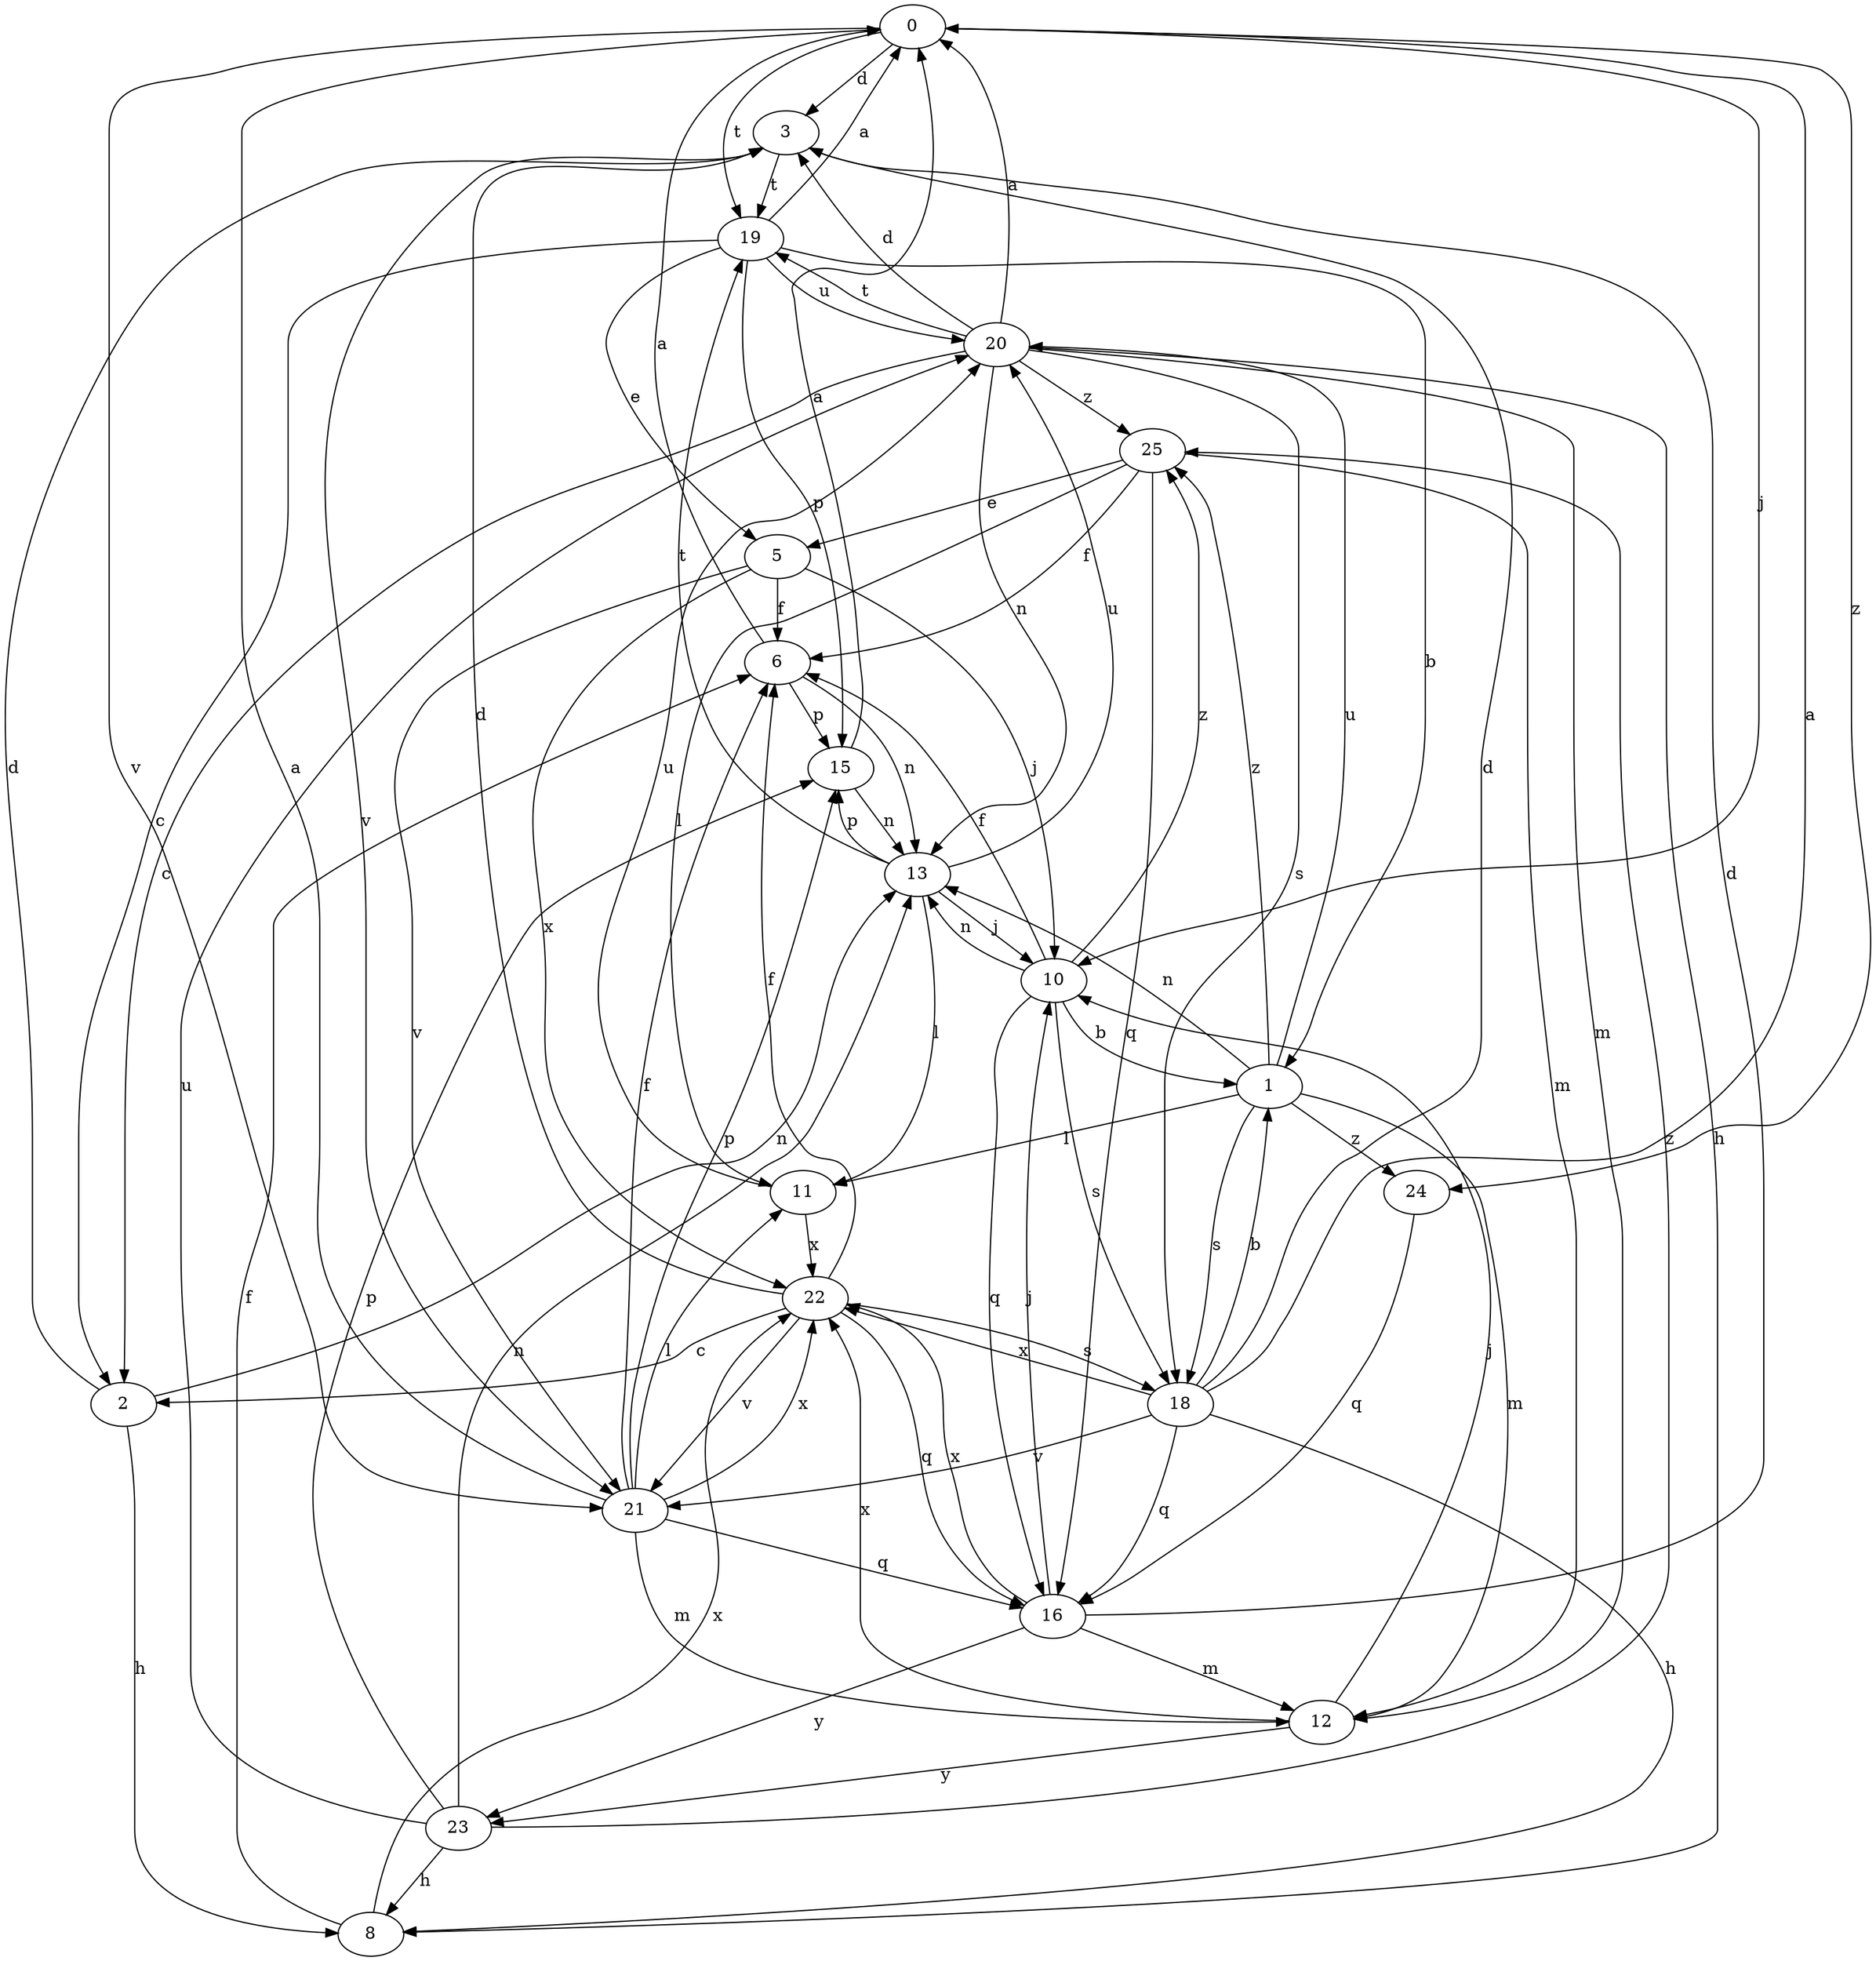 strict digraph  {
0;
1;
2;
3;
5;
6;
8;
10;
11;
12;
13;
15;
16;
18;
19;
20;
21;
22;
23;
24;
25;
0 -> 3  [label=d];
0 -> 10  [label=j];
0 -> 19  [label=t];
0 -> 21  [label=v];
0 -> 24  [label=z];
1 -> 11  [label=l];
1 -> 12  [label=m];
1 -> 13  [label=n];
1 -> 18  [label=s];
1 -> 20  [label=u];
1 -> 24  [label=z];
1 -> 25  [label=z];
2 -> 3  [label=d];
2 -> 8  [label=h];
2 -> 13  [label=n];
3 -> 19  [label=t];
3 -> 21  [label=v];
5 -> 6  [label=f];
5 -> 10  [label=j];
5 -> 21  [label=v];
5 -> 22  [label=x];
6 -> 0  [label=a];
6 -> 13  [label=n];
6 -> 15  [label=p];
8 -> 6  [label=f];
8 -> 22  [label=x];
10 -> 1  [label=b];
10 -> 6  [label=f];
10 -> 13  [label=n];
10 -> 16  [label=q];
10 -> 18  [label=s];
10 -> 25  [label=z];
11 -> 20  [label=u];
11 -> 22  [label=x];
12 -> 10  [label=j];
12 -> 22  [label=x];
12 -> 23  [label=y];
13 -> 10  [label=j];
13 -> 11  [label=l];
13 -> 15  [label=p];
13 -> 19  [label=t];
13 -> 20  [label=u];
15 -> 0  [label=a];
15 -> 13  [label=n];
16 -> 3  [label=d];
16 -> 10  [label=j];
16 -> 12  [label=m];
16 -> 22  [label=x];
16 -> 23  [label=y];
18 -> 0  [label=a];
18 -> 1  [label=b];
18 -> 3  [label=d];
18 -> 8  [label=h];
18 -> 16  [label=q];
18 -> 21  [label=v];
18 -> 22  [label=x];
19 -> 0  [label=a];
19 -> 1  [label=b];
19 -> 2  [label=c];
19 -> 5  [label=e];
19 -> 15  [label=p];
19 -> 20  [label=u];
20 -> 0  [label=a];
20 -> 2  [label=c];
20 -> 3  [label=d];
20 -> 8  [label=h];
20 -> 12  [label=m];
20 -> 13  [label=n];
20 -> 18  [label=s];
20 -> 19  [label=t];
20 -> 25  [label=z];
21 -> 0  [label=a];
21 -> 6  [label=f];
21 -> 11  [label=l];
21 -> 12  [label=m];
21 -> 15  [label=p];
21 -> 16  [label=q];
21 -> 22  [label=x];
22 -> 2  [label=c];
22 -> 3  [label=d];
22 -> 6  [label=f];
22 -> 16  [label=q];
22 -> 18  [label=s];
22 -> 21  [label=v];
23 -> 8  [label=h];
23 -> 13  [label=n];
23 -> 15  [label=p];
23 -> 20  [label=u];
23 -> 25  [label=z];
24 -> 16  [label=q];
25 -> 5  [label=e];
25 -> 6  [label=f];
25 -> 11  [label=l];
25 -> 12  [label=m];
25 -> 16  [label=q];
}
